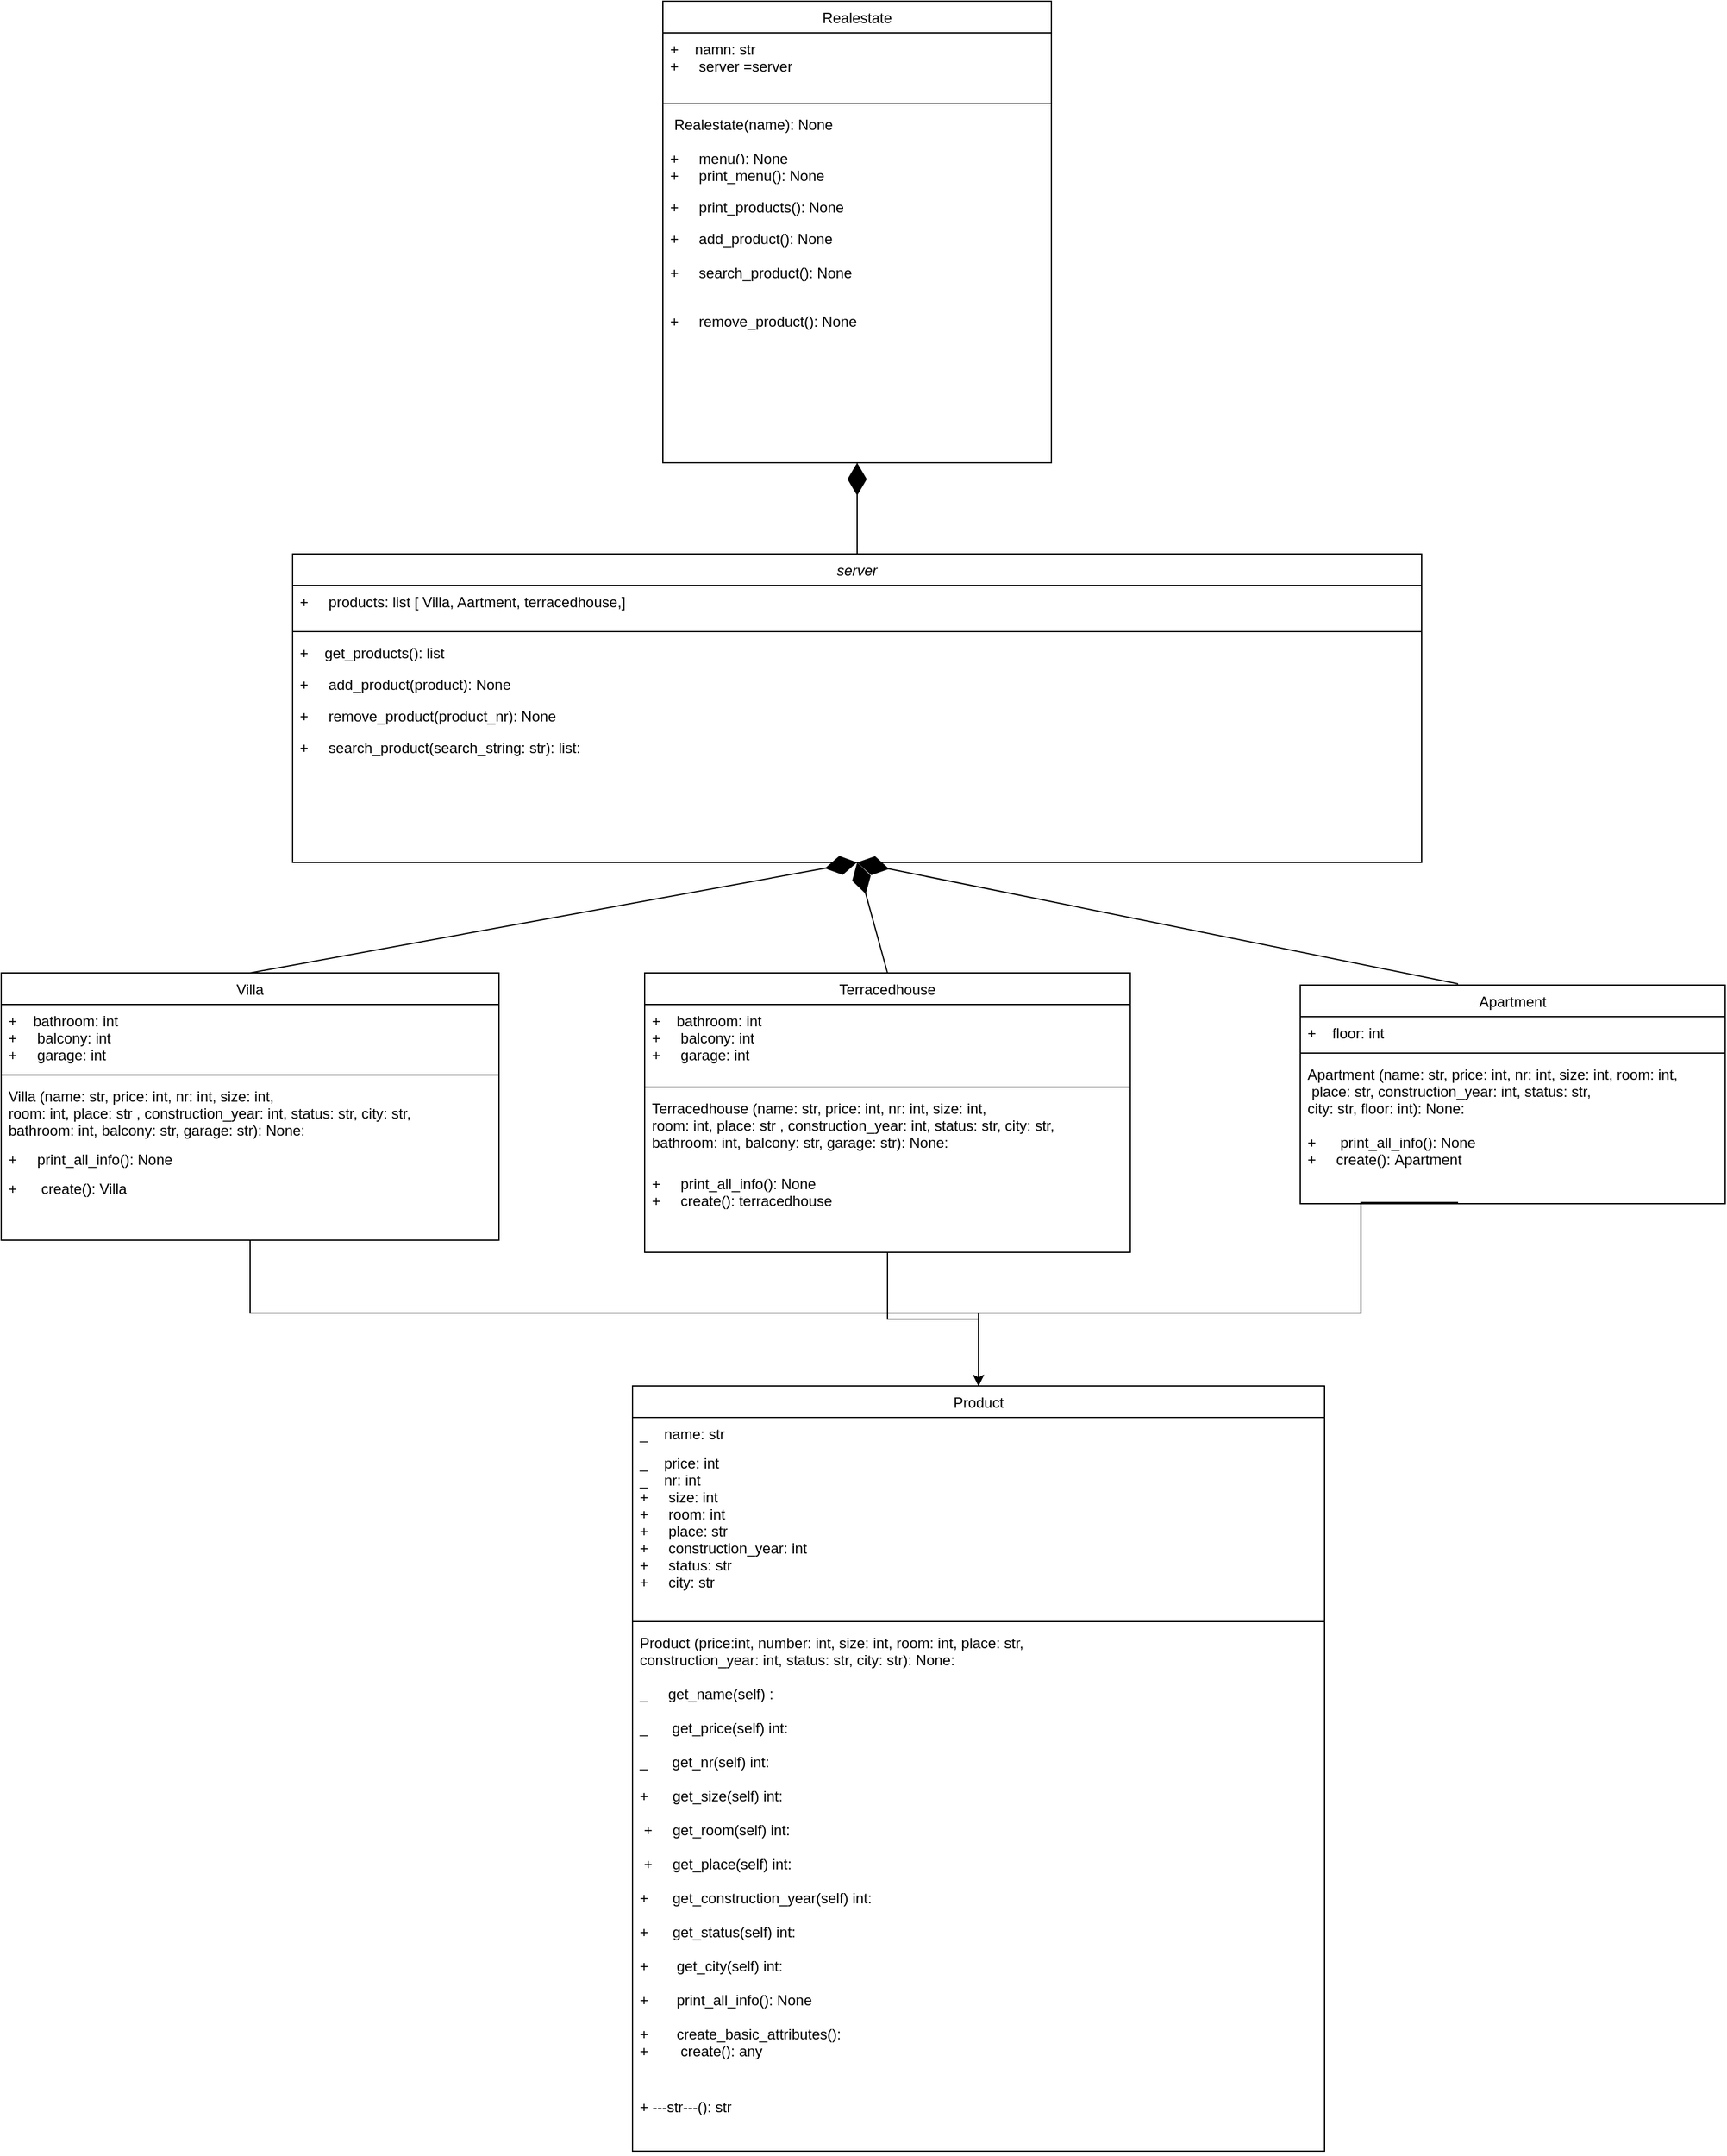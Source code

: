 <mxfile version="20.5.1" type="github">
  <diagram id="C5RBs43oDa-KdzZeNtuy" name="Page-1">
    <mxGraphModel dx="2962" dy="2096" grid="1" gridSize="10" guides="1" tooltips="1" connect="1" arrows="1" fold="1" page="1" pageScale="1" pageWidth="827" pageHeight="1169" math="0" shadow="0">
      <root>
        <mxCell id="WIyWlLk6GJQsqaUBKTNV-0" />
        <mxCell id="WIyWlLk6GJQsqaUBKTNV-1" parent="WIyWlLk6GJQsqaUBKTNV-0" />
        <mxCell id="wTWxBhQJtMiUSHwC8iwK-25" value="&lt;div style=&quot;color: rgb(212, 212, 212); background-color: rgb(30, 30, 30); font-family: Menlo, Monaco, &amp;quot;Courier New&amp;quot;, monospace; line-height: 18px;&quot;&gt;&lt;br&gt;&lt;/div&gt;" style="text;html=1;align=center;verticalAlign=middle;resizable=0;points=[];autosize=1;strokeColor=none;fillColor=none;" parent="WIyWlLk6GJQsqaUBKTNV-1" vertex="1">
          <mxGeometry x="160" y="415" width="20" height="30" as="geometry" />
        </mxCell>
        <mxCell id="zW1gOuyKWGR0Wk3jXOO4-0" value="server" style="swimlane;fontStyle=2;align=center;verticalAlign=top;childLayout=stackLayout;horizontal=1;startSize=26;horizontalStack=0;resizeParent=1;resizeLast=0;collapsible=1;marginBottom=0;rounded=0;shadow=0;strokeWidth=1;" vertex="1" parent="WIyWlLk6GJQsqaUBKTNV-1">
          <mxGeometry x="-400" y="355" width="930" height="254" as="geometry">
            <mxRectangle x="230" y="140" width="160" height="26" as="alternateBounds" />
          </mxGeometry>
        </mxCell>
        <mxCell id="zW1gOuyKWGR0Wk3jXOO4-1" value="+     products: list [ Villa, Aartment, terracedhouse,]&#xa;" style="text;align=left;verticalAlign=top;spacingLeft=4;spacingRight=4;overflow=hidden;rotatable=0;points=[[0,0.5],[1,0.5]];portConstraint=eastwest;" vertex="1" parent="zW1gOuyKWGR0Wk3jXOO4-0">
          <mxGeometry y="26" width="930" height="34" as="geometry" />
        </mxCell>
        <mxCell id="zW1gOuyKWGR0Wk3jXOO4-2" value="" style="line;html=1;strokeWidth=1;align=left;verticalAlign=middle;spacingTop=-1;spacingLeft=3;spacingRight=3;rotatable=0;labelPosition=right;points=[];portConstraint=eastwest;" vertex="1" parent="zW1gOuyKWGR0Wk3jXOO4-0">
          <mxGeometry y="60" width="930" height="8" as="geometry" />
        </mxCell>
        <mxCell id="zW1gOuyKWGR0Wk3jXOO4-4" value="+    get_products(): list" style="text;align=left;verticalAlign=top;spacingLeft=4;spacingRight=4;overflow=hidden;rotatable=0;points=[[0,0.5],[1,0.5]];portConstraint=eastwest;" vertex="1" parent="zW1gOuyKWGR0Wk3jXOO4-0">
          <mxGeometry y="68" width="930" height="26" as="geometry" />
        </mxCell>
        <mxCell id="zW1gOuyKWGR0Wk3jXOO4-5" value="+     add_product(product): None&#xa;" style="text;align=left;verticalAlign=top;spacingLeft=4;spacingRight=4;overflow=hidden;rotatable=0;points=[[0,0.5],[1,0.5]];portConstraint=eastwest;" vertex="1" parent="zW1gOuyKWGR0Wk3jXOO4-0">
          <mxGeometry y="94" width="930" height="26" as="geometry" />
        </mxCell>
        <mxCell id="zW1gOuyKWGR0Wk3jXOO4-6" value="+     remove_product(product_nr): None" style="text;align=left;verticalAlign=top;spacingLeft=4;spacingRight=4;overflow=hidden;rotatable=0;points=[[0,0.5],[1,0.5]];portConstraint=eastwest;" vertex="1" parent="zW1gOuyKWGR0Wk3jXOO4-0">
          <mxGeometry y="120" width="930" height="26" as="geometry" />
        </mxCell>
        <mxCell id="zW1gOuyKWGR0Wk3jXOO4-8" value="+     search_product(search_string: str): list:&#xa;&#xa;+     remove_product(product_nr: int): bool:" style="text;align=left;verticalAlign=top;spacingLeft=4;spacingRight=4;overflow=hidden;rotatable=0;points=[[0,0.5],[1,0.5]];portConstraint=eastwest;" vertex="1" parent="zW1gOuyKWGR0Wk3jXOO4-0">
          <mxGeometry y="146" width="930" height="26" as="geometry" />
        </mxCell>
        <mxCell id="zW1gOuyKWGR0Wk3jXOO4-9" value="Product" style="swimlane;fontStyle=0;align=center;verticalAlign=top;childLayout=stackLayout;horizontal=1;startSize=26;horizontalStack=0;resizeParent=1;resizeLast=0;collapsible=1;marginBottom=0;rounded=0;shadow=0;strokeWidth=1;" vertex="1" parent="WIyWlLk6GJQsqaUBKTNV-1">
          <mxGeometry x="-120" y="1040" width="570" height="630" as="geometry">
            <mxRectangle x="550" y="140" width="160" height="26" as="alternateBounds" />
          </mxGeometry>
        </mxCell>
        <mxCell id="zW1gOuyKWGR0Wk3jXOO4-10" value="_    name: str" style="text;align=left;verticalAlign=top;spacingLeft=4;spacingRight=4;overflow=hidden;rotatable=0;points=[[0,0.5],[1,0.5]];portConstraint=eastwest;" vertex="1" parent="zW1gOuyKWGR0Wk3jXOO4-9">
          <mxGeometry y="26" width="570" height="24" as="geometry" />
        </mxCell>
        <mxCell id="zW1gOuyKWGR0Wk3jXOO4-11" value="_    price: int&#xa;_    nr: int&#xa;+     size: int&#xa;+     room: int&#xa;+     place: str&#xa;+     construction_year: int &#xa;+     status: str&#xa;+     city: str" style="text;align=left;verticalAlign=top;spacingLeft=4;spacingRight=4;overflow=hidden;rotatable=0;points=[[0,0.5],[1,0.5]];portConstraint=eastwest;rounded=0;shadow=0;html=0;" vertex="1" parent="zW1gOuyKWGR0Wk3jXOO4-9">
          <mxGeometry y="50" width="570" height="140" as="geometry" />
        </mxCell>
        <mxCell id="zW1gOuyKWGR0Wk3jXOO4-12" value="" style="line;html=1;strokeWidth=1;align=left;verticalAlign=middle;spacingTop=-1;spacingLeft=3;spacingRight=3;rotatable=0;labelPosition=right;points=[];portConstraint=eastwest;" vertex="1" parent="zW1gOuyKWGR0Wk3jXOO4-9">
          <mxGeometry y="190" width="570" height="8" as="geometry" />
        </mxCell>
        <mxCell id="zW1gOuyKWGR0Wk3jXOO4-13" value="Product (price:int, number: int, size: int, room: int, place: str, &#xa;construction_year: int, status: str, city: str): None:&#xa;&#xa;_     get_name(self) :&#xa;&#xa;_      get_price(self) int:&#xa;&#xa;_      get_nr(self) int:&#xa;    &#xa;+      get_size(self) int:&#xa;&#xa; +     get_room(self) int:&#xa;    &#xa; +     get_place(self) int:&#xa;    &#xa;+      get_construction_year(self) int:&#xa;&#xa;+      get_status(self) int:&#xa;  &#xa;+       get_city(self) int:&#xa;&#xa;+       print_all_info(): None&#xa;&#xa;+       create_basic_attributes():&#xa;+        create(): any&#xa;" style="text;align=left;verticalAlign=top;spacingLeft=4;spacingRight=4;overflow=hidden;rotatable=0;points=[[0,0.5],[1,0.5]];portConstraint=eastwest;" vertex="1" parent="zW1gOuyKWGR0Wk3jXOO4-9">
          <mxGeometry y="198" width="570" height="382" as="geometry" />
        </mxCell>
        <mxCell id="zW1gOuyKWGR0Wk3jXOO4-14" value="+ ---str---(): str" style="text;align=left;verticalAlign=top;spacingLeft=4;spacingRight=4;overflow=hidden;rotatable=0;points=[[0,0.5],[1,0.5]];portConstraint=eastwest;" vertex="1" parent="zW1gOuyKWGR0Wk3jXOO4-9">
          <mxGeometry y="580" width="570" height="50" as="geometry" />
        </mxCell>
        <mxCell id="zW1gOuyKWGR0Wk3jXOO4-15" value="" style="endArrow=diamondThin;endFill=1;endSize=24;html=1;rounded=0;exitX=0.5;exitY=0;exitDx=0;exitDy=0;entryX=0.5;entryY=1;entryDx=0;entryDy=0;" edge="1" parent="WIyWlLk6GJQsqaUBKTNV-1" source="zW1gOuyKWGR0Wk3jXOO4-0" target="zW1gOuyKWGR0Wk3jXOO4-42">
          <mxGeometry width="160" relative="1" as="geometry">
            <mxPoint x="160" y="320" as="sourcePoint" />
            <mxPoint x="70" y="260" as="targetPoint" />
          </mxGeometry>
        </mxCell>
        <mxCell id="zW1gOuyKWGR0Wk3jXOO4-16" style="edgeStyle=orthogonalEdgeStyle;rounded=0;orthogonalLoop=1;jettySize=auto;html=1;exitX=0.5;exitY=1;exitDx=0;exitDy=0;entryX=0.5;entryY=0;entryDx=0;entryDy=0;fontFamily=Helvetica;fontSize=12;fontColor=default;" edge="1" parent="WIyWlLk6GJQsqaUBKTNV-1" source="zW1gOuyKWGR0Wk3jXOO4-17" target="zW1gOuyKWGR0Wk3jXOO4-9">
          <mxGeometry relative="1" as="geometry" />
        </mxCell>
        <mxCell id="zW1gOuyKWGR0Wk3jXOO4-17" value="Villa" style="swimlane;fontStyle=0;align=center;verticalAlign=top;childLayout=stackLayout;horizontal=1;startSize=26;horizontalStack=0;resizeParent=1;resizeLast=0;collapsible=1;marginBottom=0;rounded=0;shadow=0;strokeWidth=1;" vertex="1" parent="WIyWlLk6GJQsqaUBKTNV-1">
          <mxGeometry x="-640" y="700" width="410" height="220" as="geometry">
            <mxRectangle x="550" y="140" width="160" height="26" as="alternateBounds" />
          </mxGeometry>
        </mxCell>
        <mxCell id="zW1gOuyKWGR0Wk3jXOO4-18" value="+    bathroom: int&#xa;+     balcony: int&#xa;+     garage: int&#xa;" style="text;align=left;verticalAlign=top;spacingLeft=4;spacingRight=4;overflow=hidden;rotatable=0;points=[[0,0.5],[1,0.5]];portConstraint=eastwest;rounded=0;shadow=0;html=0;" vertex="1" parent="zW1gOuyKWGR0Wk3jXOO4-17">
          <mxGeometry y="26" width="410" height="54" as="geometry" />
        </mxCell>
        <mxCell id="zW1gOuyKWGR0Wk3jXOO4-20" value="" style="line;html=1;strokeWidth=1;align=left;verticalAlign=middle;spacingTop=-1;spacingLeft=3;spacingRight=3;rotatable=0;labelPosition=right;points=[];portConstraint=eastwest;" vertex="1" parent="zW1gOuyKWGR0Wk3jXOO4-17">
          <mxGeometry y="80" width="410" height="8" as="geometry" />
        </mxCell>
        <mxCell id="zW1gOuyKWGR0Wk3jXOO4-21" value="Villa (name: str, price: int, nr: int, size: int, &#xa;room: int, place: str , construction_year: int, status: str, city: str, &#xa;bathroom: int, balcony: str, garage: str): None:" style="text;align=left;verticalAlign=top;spacingLeft=4;spacingRight=4;overflow=hidden;rotatable=0;points=[[0,0.5],[1,0.5]];portConstraint=eastwest;" vertex="1" parent="zW1gOuyKWGR0Wk3jXOO4-17">
          <mxGeometry y="88" width="410" height="52" as="geometry" />
        </mxCell>
        <mxCell id="zW1gOuyKWGR0Wk3jXOO4-22" value="+     print_all_info(): None" style="text;align=left;verticalAlign=top;spacingLeft=4;spacingRight=4;overflow=hidden;rotatable=0;points=[[0,0.5],[1,0.5]];portConstraint=eastwest;" vertex="1" parent="zW1gOuyKWGR0Wk3jXOO4-17">
          <mxGeometry y="140" width="410" height="24" as="geometry" />
        </mxCell>
        <mxCell id="zW1gOuyKWGR0Wk3jXOO4-23" value="+      create(): Villa" style="text;align=left;verticalAlign=top;spacingLeft=4;spacingRight=4;overflow=hidden;rotatable=0;points=[[0,0.5],[1,0.5]];portConstraint=eastwest;" vertex="1" parent="zW1gOuyKWGR0Wk3jXOO4-17">
          <mxGeometry y="164" width="410" height="26" as="geometry" />
        </mxCell>
        <mxCell id="zW1gOuyKWGR0Wk3jXOO4-24" style="edgeStyle=orthogonalEdgeStyle;rounded=0;orthogonalLoop=1;jettySize=auto;html=1;exitX=0.5;exitY=1;exitDx=0;exitDy=0;fontFamily=Helvetica;fontSize=12;fontColor=default;entryX=0.5;entryY=0;entryDx=0;entryDy=0;" edge="1" parent="WIyWlLk6GJQsqaUBKTNV-1" source="zW1gOuyKWGR0Wk3jXOO4-25" target="zW1gOuyKWGR0Wk3jXOO4-9">
          <mxGeometry relative="1" as="geometry">
            <mxPoint x="39.857" y="970" as="targetPoint" />
          </mxGeometry>
        </mxCell>
        <mxCell id="zW1gOuyKWGR0Wk3jXOO4-25" value="Terracedhouse" style="swimlane;fontStyle=0;align=center;verticalAlign=top;childLayout=stackLayout;horizontal=1;startSize=26;horizontalStack=0;resizeParent=1;resizeLast=0;collapsible=1;marginBottom=0;rounded=0;shadow=0;strokeWidth=1;" vertex="1" parent="WIyWlLk6GJQsqaUBKTNV-1">
          <mxGeometry x="-110" y="700" width="400" height="230" as="geometry">
            <mxRectangle x="550" y="140" width="160" height="26" as="alternateBounds" />
          </mxGeometry>
        </mxCell>
        <mxCell id="zW1gOuyKWGR0Wk3jXOO4-26" value="+    bathroom: int&#xa;+     balcony: int&#xa;+     garage: int&#xa;" style="text;align=left;verticalAlign=top;spacingLeft=4;spacingRight=4;overflow=hidden;rotatable=0;points=[[0,0.5],[1,0.5]];portConstraint=eastwest;rounded=0;shadow=0;html=0;" vertex="1" parent="zW1gOuyKWGR0Wk3jXOO4-25">
          <mxGeometry y="26" width="400" height="64" as="geometry" />
        </mxCell>
        <mxCell id="zW1gOuyKWGR0Wk3jXOO4-29" value="" style="line;html=1;strokeWidth=1;align=left;verticalAlign=middle;spacingTop=-1;spacingLeft=3;spacingRight=3;rotatable=0;labelPosition=right;points=[];portConstraint=eastwest;" vertex="1" parent="zW1gOuyKWGR0Wk3jXOO4-25">
          <mxGeometry y="90" width="400" height="8" as="geometry" />
        </mxCell>
        <mxCell id="zW1gOuyKWGR0Wk3jXOO4-30" value="Terracedhouse (name: str, price: int, nr: int, size: int,&#xa;room: int, place: str , construction_year: int, status: str, city: str,&#xa;bathroom: int, balcony: str, garage: str): None:" style="text;align=left;verticalAlign=top;spacingLeft=4;spacingRight=4;overflow=hidden;rotatable=0;points=[[0,0.5],[1,0.5]];portConstraint=eastwest;" vertex="1" parent="zW1gOuyKWGR0Wk3jXOO4-25">
          <mxGeometry y="98" width="400" height="62" as="geometry" />
        </mxCell>
        <mxCell id="zW1gOuyKWGR0Wk3jXOO4-31" value="+     print_all_info(): None&#xa;+     create(): terracedhouse&#xa;" style="text;align=left;verticalAlign=top;spacingLeft=4;spacingRight=4;overflow=hidden;rotatable=0;points=[[0,0.5],[1,0.5]];portConstraint=eastwest;" vertex="1" parent="zW1gOuyKWGR0Wk3jXOO4-25">
          <mxGeometry y="160" width="400" height="70" as="geometry" />
        </mxCell>
        <mxCell id="zW1gOuyKWGR0Wk3jXOO4-32" style="edgeStyle=orthogonalEdgeStyle;rounded=0;orthogonalLoop=1;jettySize=auto;html=1;exitX=0.5;exitY=1;exitDx=0;exitDy=0;entryX=0.5;entryY=0;entryDx=0;entryDy=0;fontFamily=Helvetica;fontSize=12;fontColor=default;" edge="1" parent="WIyWlLk6GJQsqaUBKTNV-1" target="zW1gOuyKWGR0Wk3jXOO4-9">
          <mxGeometry relative="1" as="geometry">
            <Array as="points">
              <mxPoint x="480" y="980" />
              <mxPoint x="165" y="980" />
            </Array>
            <mxPoint x="560" y="889" as="sourcePoint" />
          </mxGeometry>
        </mxCell>
        <mxCell id="zW1gOuyKWGR0Wk3jXOO4-38" value="&lt;div style=&quot;color: rgb(212, 212, 212); background-color: rgb(30, 30, 30); font-family: Menlo, Monaco, &amp;quot;Courier New&amp;quot;, monospace; line-height: 18px;&quot;&gt;&lt;br&gt;&lt;/div&gt;" style="text;html=1;align=center;verticalAlign=middle;resizable=0;points=[];autosize=1;strokeColor=none;fillColor=none;" vertex="1" parent="WIyWlLk6GJQsqaUBKTNV-1">
          <mxGeometry x="-500" y="605" width="20" height="30" as="geometry" />
        </mxCell>
        <mxCell id="zW1gOuyKWGR0Wk3jXOO4-39" value="" style="endArrow=diamondThin;endFill=1;endSize=24;html=1;rounded=0;entryX=0.5;entryY=1;entryDx=0;entryDy=0;exitX=0.5;exitY=0;exitDx=0;exitDy=0;" edge="1" parent="WIyWlLk6GJQsqaUBKTNV-1" source="zW1gOuyKWGR0Wk3jXOO4-25" target="zW1gOuyKWGR0Wk3jXOO4-0">
          <mxGeometry width="160" relative="1" as="geometry">
            <mxPoint x="-200" y="621" as="sourcePoint" />
            <mxPoint x="-120" y="261" as="targetPoint" />
          </mxGeometry>
        </mxCell>
        <mxCell id="zW1gOuyKWGR0Wk3jXOO4-40" value="" style="endArrow=diamondThin;endFill=1;endSize=24;html=1;rounded=0;entryX=0.5;entryY=1;entryDx=0;entryDy=0;exitX=0.5;exitY=0;exitDx=0;exitDy=0;" edge="1" parent="WIyWlLk6GJQsqaUBKTNV-1" source="zW1gOuyKWGR0Wk3jXOO4-17" target="zW1gOuyKWGR0Wk3jXOO4-0">
          <mxGeometry width="160" relative="1" as="geometry">
            <mxPoint x="-190" y="631" as="sourcePoint" />
            <mxPoint x="-110" y="271" as="targetPoint" />
          </mxGeometry>
        </mxCell>
        <mxCell id="zW1gOuyKWGR0Wk3jXOO4-41" value="" style="endArrow=diamondThin;endFill=1;endSize=24;html=1;rounded=0;entryX=0.5;entryY=1;entryDx=0;entryDy=0;exitX=0.5;exitY=0;exitDx=0;exitDy=0;" edge="1" parent="WIyWlLk6GJQsqaUBKTNV-1" target="zW1gOuyKWGR0Wk3jXOO4-0">
          <mxGeometry width="160" relative="1" as="geometry">
            <mxPoint x="560" y="709" as="sourcePoint" />
            <mxPoint x="-100" y="281" as="targetPoint" />
          </mxGeometry>
        </mxCell>
        <mxCell id="zW1gOuyKWGR0Wk3jXOO4-42" value="Realestate" style="swimlane;fontStyle=0;align=center;verticalAlign=top;childLayout=stackLayout;horizontal=1;startSize=26;horizontalStack=0;resizeParent=1;resizeLast=0;collapsible=1;marginBottom=0;rounded=0;shadow=0;strokeWidth=1;" vertex="1" parent="WIyWlLk6GJQsqaUBKTNV-1">
          <mxGeometry x="-95" y="-100" width="320" height="380" as="geometry">
            <mxRectangle x="130" y="380" width="160" height="26" as="alternateBounds" />
          </mxGeometry>
        </mxCell>
        <mxCell id="zW1gOuyKWGR0Wk3jXOO4-43" value="+    namn: str&#xa;+     server =server" style="text;align=left;verticalAlign=top;spacingLeft=4;spacingRight=4;overflow=hidden;rotatable=0;points=[[0,0.5],[1,0.5]];portConstraint=eastwest;" vertex="1" parent="zW1gOuyKWGR0Wk3jXOO4-42">
          <mxGeometry y="26" width="320" height="54" as="geometry" />
        </mxCell>
        <mxCell id="zW1gOuyKWGR0Wk3jXOO4-44" value="" style="line;html=1;strokeWidth=1;align=left;verticalAlign=middle;spacingTop=-1;spacingLeft=3;spacingRight=3;rotatable=0;labelPosition=right;points=[];portConstraint=eastwest;" vertex="1" parent="zW1gOuyKWGR0Wk3jXOO4-42">
          <mxGeometry y="80" width="320" height="8" as="geometry" />
        </mxCell>
        <mxCell id="zW1gOuyKWGR0Wk3jXOO4-45" value=" Realestate(name): None&#xa;&#xa;+     menu(): None" style="text;align=left;verticalAlign=top;spacingLeft=4;spacingRight=4;overflow=hidden;rotatable=0;points=[[0,0.5],[1,0.5]];portConstraint=eastwest;" vertex="1" parent="zW1gOuyKWGR0Wk3jXOO4-42">
          <mxGeometry y="88" width="320" height="42" as="geometry" />
        </mxCell>
        <mxCell id="zW1gOuyKWGR0Wk3jXOO4-46" value="+     print_menu(): None" style="text;align=left;verticalAlign=top;spacingLeft=4;spacingRight=4;overflow=hidden;rotatable=0;points=[[0,0.5],[1,0.5]];portConstraint=eastwest;" vertex="1" parent="zW1gOuyKWGR0Wk3jXOO4-42">
          <mxGeometry y="130" width="320" height="26" as="geometry" />
        </mxCell>
        <mxCell id="zW1gOuyKWGR0Wk3jXOO4-47" value="+     print_products(): None" style="text;align=left;verticalAlign=top;spacingLeft=4;spacingRight=4;overflow=hidden;rotatable=0;points=[[0,0.5],[1,0.5]];portConstraint=eastwest;" vertex="1" parent="zW1gOuyKWGR0Wk3jXOO4-42">
          <mxGeometry y="156" width="320" height="26" as="geometry" />
        </mxCell>
        <mxCell id="zW1gOuyKWGR0Wk3jXOO4-48" value="+     add_product(): None&#xa;&#xa;+     search_product(): None" style="text;align=left;verticalAlign=top;spacingLeft=4;spacingRight=4;overflow=hidden;rotatable=0;points=[[0,0.5],[1,0.5]];portConstraint=eastwest;" vertex="1" parent="zW1gOuyKWGR0Wk3jXOO4-42">
          <mxGeometry y="182" width="320" height="68" as="geometry" />
        </mxCell>
        <mxCell id="zW1gOuyKWGR0Wk3jXOO4-54" value="+     remove_product(): None" style="text;align=left;verticalAlign=top;spacingLeft=4;spacingRight=4;overflow=hidden;rotatable=0;points=[[0,0.5],[1,0.5]];portConstraint=eastwest;" vertex="1" parent="zW1gOuyKWGR0Wk3jXOO4-42">
          <mxGeometry y="250" width="320" height="40" as="geometry" />
        </mxCell>
        <mxCell id="zW1gOuyKWGR0Wk3jXOO4-56" value="Apartment" style="swimlane;fontStyle=0;align=center;verticalAlign=top;childLayout=stackLayout;horizontal=1;startSize=26;horizontalStack=0;resizeParent=1;resizeLast=0;collapsible=1;marginBottom=0;rounded=0;shadow=0;strokeWidth=1;" vertex="1" parent="WIyWlLk6GJQsqaUBKTNV-1">
          <mxGeometry x="430" y="710" width="350" height="180" as="geometry">
            <mxRectangle x="550" y="140" width="160" height="26" as="alternateBounds" />
          </mxGeometry>
        </mxCell>
        <mxCell id="zW1gOuyKWGR0Wk3jXOO4-57" value="+    floor: int" style="text;align=left;verticalAlign=top;spacingLeft=4;spacingRight=4;overflow=hidden;rotatable=0;points=[[0,0.5],[1,0.5]];portConstraint=eastwest;rounded=0;shadow=0;html=0;" vertex="1" parent="zW1gOuyKWGR0Wk3jXOO4-56">
          <mxGeometry y="26" width="350" height="26" as="geometry" />
        </mxCell>
        <mxCell id="zW1gOuyKWGR0Wk3jXOO4-58" value="" style="line;html=1;strokeWidth=1;align=left;verticalAlign=middle;spacingTop=-1;spacingLeft=3;spacingRight=3;rotatable=0;labelPosition=right;points=[];portConstraint=eastwest;" vertex="1" parent="zW1gOuyKWGR0Wk3jXOO4-56">
          <mxGeometry y="52" width="350" height="8" as="geometry" />
        </mxCell>
        <mxCell id="zW1gOuyKWGR0Wk3jXOO4-59" value="Apartment (name: str, price: int, nr: int, size: int, room: int,&#xa; place: str, construction_year: int, status: str, &#xa;city: str, floor: int): None:&#xa;&#xa;+      print_all_info(): None&#xa;+     create(): Apartment&#xa;" style="text;align=left;verticalAlign=top;spacingLeft=4;spacingRight=4;overflow=hidden;rotatable=0;points=[[0,0.5],[1,0.5]];portConstraint=eastwest;" vertex="1" parent="zW1gOuyKWGR0Wk3jXOO4-56">
          <mxGeometry y="60" width="350" height="100" as="geometry" />
        </mxCell>
      </root>
    </mxGraphModel>
  </diagram>
</mxfile>
